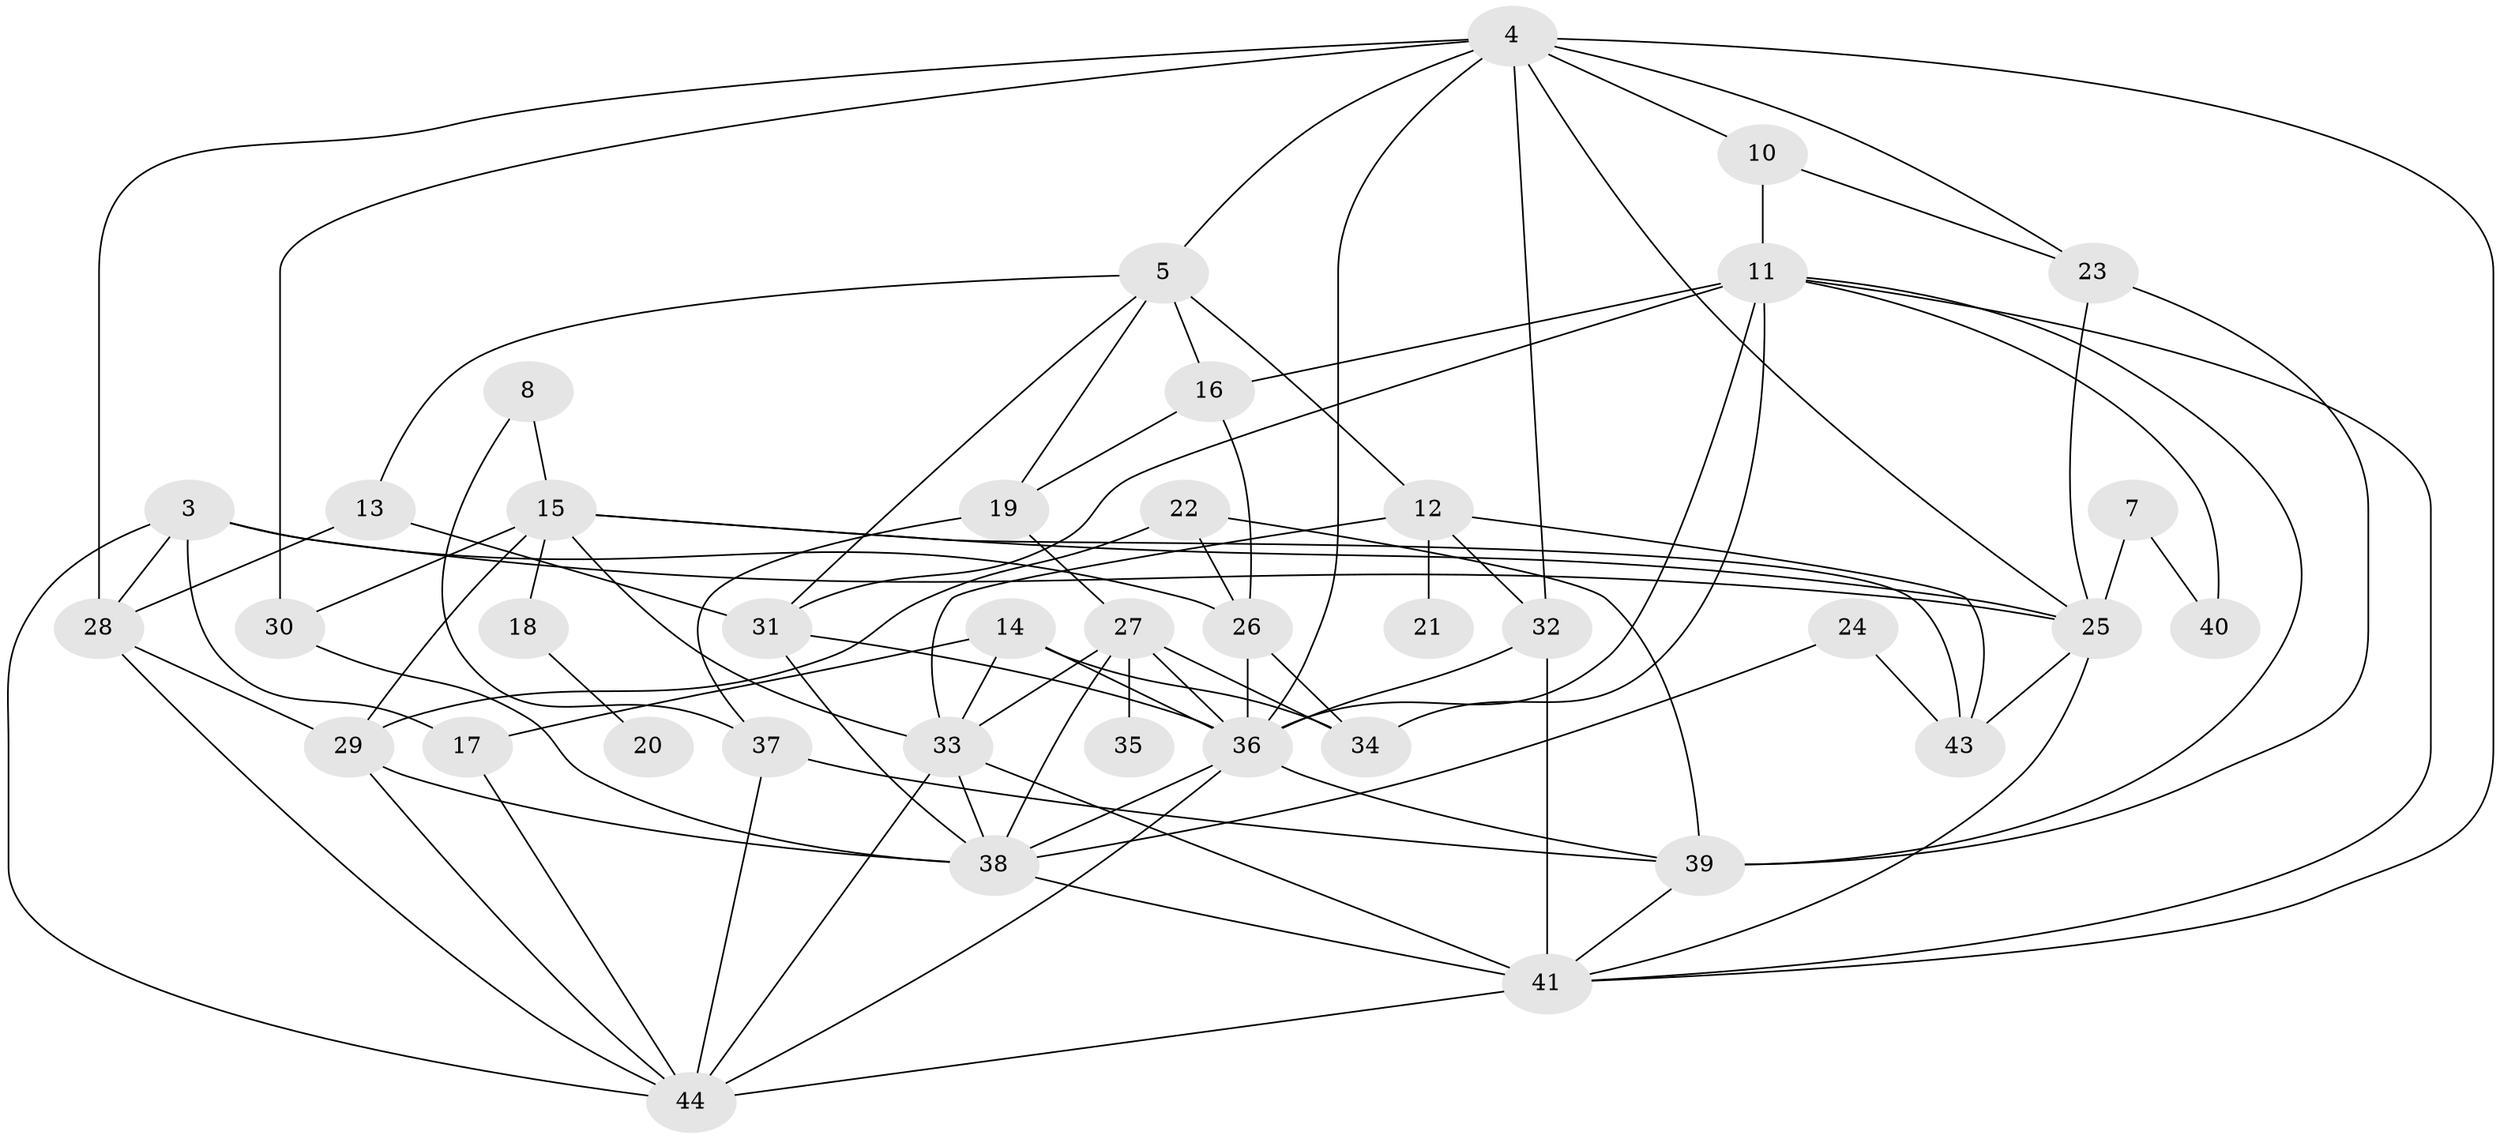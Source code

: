 // original degree distribution, {4: 0.15454545454545454, 3: 0.22727272727272727, 1: 0.16363636363636364, 2: 0.24545454545454545, 5: 0.1, 6: 0.045454545454545456, 0: 0.03636363636363636, 7: 0.01818181818181818, 8: 0.00909090909090909}
// Generated by graph-tools (version 1.1) at 2025/35/03/04/25 23:35:52]
// undirected, 39 vertices, 90 edges
graph export_dot {
  node [color=gray90,style=filled];
  3;
  4;
  5;
  7;
  8;
  10;
  11;
  12;
  13;
  14;
  15;
  16;
  17;
  18;
  19;
  20;
  21;
  22;
  23;
  24;
  25;
  26;
  27;
  28;
  29;
  30;
  31;
  32;
  33;
  34;
  35;
  36;
  37;
  38;
  39;
  40;
  41;
  43;
  44;
  3 -- 17 [weight=1.0];
  3 -- 25 [weight=1.0];
  3 -- 26 [weight=1.0];
  3 -- 28 [weight=1.0];
  3 -- 44 [weight=1.0];
  4 -- 5 [weight=1.0];
  4 -- 10 [weight=1.0];
  4 -- 23 [weight=1.0];
  4 -- 25 [weight=1.0];
  4 -- 28 [weight=1.0];
  4 -- 30 [weight=1.0];
  4 -- 32 [weight=1.0];
  4 -- 36 [weight=1.0];
  4 -- 41 [weight=1.0];
  5 -- 12 [weight=1.0];
  5 -- 13 [weight=1.0];
  5 -- 16 [weight=1.0];
  5 -- 19 [weight=1.0];
  5 -- 31 [weight=1.0];
  7 -- 25 [weight=1.0];
  7 -- 40 [weight=1.0];
  8 -- 15 [weight=1.0];
  8 -- 37 [weight=1.0];
  10 -- 11 [weight=1.0];
  10 -- 23 [weight=1.0];
  11 -- 16 [weight=1.0];
  11 -- 31 [weight=1.0];
  11 -- 34 [weight=1.0];
  11 -- 36 [weight=1.0];
  11 -- 39 [weight=1.0];
  11 -- 40 [weight=1.0];
  11 -- 41 [weight=1.0];
  12 -- 21 [weight=1.0];
  12 -- 32 [weight=1.0];
  12 -- 33 [weight=1.0];
  12 -- 43 [weight=1.0];
  13 -- 28 [weight=1.0];
  13 -- 31 [weight=1.0];
  14 -- 17 [weight=1.0];
  14 -- 33 [weight=2.0];
  14 -- 34 [weight=1.0];
  14 -- 36 [weight=1.0];
  15 -- 18 [weight=1.0];
  15 -- 25 [weight=1.0];
  15 -- 29 [weight=1.0];
  15 -- 30 [weight=1.0];
  15 -- 33 [weight=1.0];
  15 -- 43 [weight=1.0];
  16 -- 19 [weight=1.0];
  16 -- 26 [weight=1.0];
  17 -- 44 [weight=1.0];
  18 -- 20 [weight=1.0];
  19 -- 27 [weight=1.0];
  19 -- 37 [weight=1.0];
  22 -- 26 [weight=1.0];
  22 -- 29 [weight=1.0];
  22 -- 39 [weight=1.0];
  23 -- 25 [weight=1.0];
  23 -- 39 [weight=1.0];
  24 -- 38 [weight=1.0];
  24 -- 43 [weight=1.0];
  25 -- 41 [weight=1.0];
  25 -- 43 [weight=1.0];
  26 -- 34 [weight=1.0];
  26 -- 36 [weight=1.0];
  27 -- 33 [weight=1.0];
  27 -- 34 [weight=1.0];
  27 -- 35 [weight=1.0];
  27 -- 36 [weight=1.0];
  27 -- 38 [weight=1.0];
  28 -- 29 [weight=1.0];
  28 -- 44 [weight=1.0];
  29 -- 38 [weight=1.0];
  29 -- 44 [weight=1.0];
  30 -- 38 [weight=1.0];
  31 -- 36 [weight=1.0];
  31 -- 38 [weight=2.0];
  32 -- 36 [weight=1.0];
  32 -- 41 [weight=2.0];
  33 -- 38 [weight=1.0];
  33 -- 41 [weight=1.0];
  33 -- 44 [weight=1.0];
  36 -- 38 [weight=2.0];
  36 -- 39 [weight=1.0];
  36 -- 44 [weight=1.0];
  37 -- 39 [weight=1.0];
  37 -- 44 [weight=1.0];
  38 -- 41 [weight=1.0];
  39 -- 41 [weight=1.0];
  41 -- 44 [weight=1.0];
}
